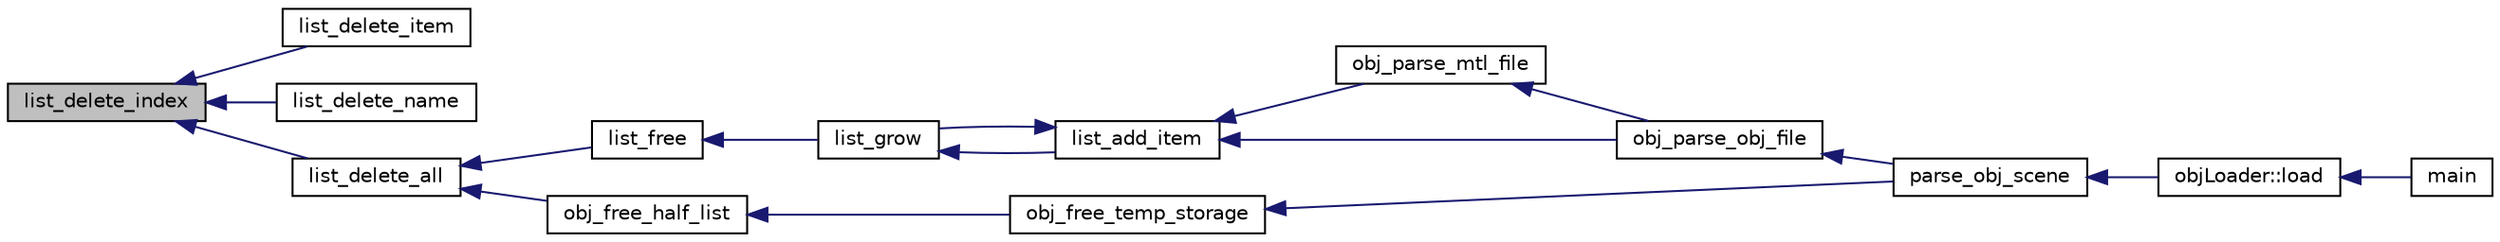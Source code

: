 digraph "list_delete_index"
{
  edge [fontname="Helvetica",fontsize="10",labelfontname="Helvetica",labelfontsize="10"];
  node [fontname="Helvetica",fontsize="10",shape=record];
  rankdir="LR";
  Node1 [label="list_delete_index",height=0.2,width=0.4,color="black", fillcolor="grey75", style="filled" fontcolor="black"];
  Node1 -> Node2 [dir="back",color="midnightblue",fontsize="10",style="solid",fontname="Helvetica"];
  Node2 [label="list_delete_item",height=0.2,width=0.4,color="black", fillcolor="white", style="filled",URL="$_demo_2_loader_2_list_8h.html#ab38171029b668fe85990e7a329adba4d"];
  Node1 -> Node3 [dir="back",color="midnightblue",fontsize="10",style="solid",fontname="Helvetica"];
  Node3 [label="list_delete_name",height=0.2,width=0.4,color="black", fillcolor="white", style="filled",URL="$_demo_2_loader_2_list_8h.html#a95b5b9660bbb85b0c19fd8b853bc960e"];
  Node1 -> Node4 [dir="back",color="midnightblue",fontsize="10",style="solid",fontname="Helvetica"];
  Node4 [label="list_delete_all",height=0.2,width=0.4,color="black", fillcolor="white", style="filled",URL="$_demo_2_loader_2_list_8h.html#aa324cc75820e2e5835b20d58c25afaeb"];
  Node4 -> Node5 [dir="back",color="midnightblue",fontsize="10",style="solid",fontname="Helvetica"];
  Node5 [label="list_free",height=0.2,width=0.4,color="black", fillcolor="white", style="filled",URL="$_demo_2_loader_2_list_8h.html#a71fb06615f2fcabad215b107af43d1c3"];
  Node5 -> Node6 [dir="back",color="midnightblue",fontsize="10",style="solid",fontname="Helvetica"];
  Node6 [label="list_grow",height=0.2,width=0.4,color="black", fillcolor="white", style="filled",URL="$list_8cpp.html#a7b5b2552eb48045e21a9604c352495f3"];
  Node6 -> Node7 [dir="back",color="midnightblue",fontsize="10",style="solid",fontname="Helvetica"];
  Node7 [label="list_add_item",height=0.2,width=0.4,color="black", fillcolor="white", style="filled",URL="$_demo_2_loader_2_list_8h.html#a70152164fde596bd03c6659b1312cad9"];
  Node7 -> Node6 [dir="back",color="midnightblue",fontsize="10",style="solid",fontname="Helvetica"];
  Node7 -> Node8 [dir="back",color="midnightblue",fontsize="10",style="solid",fontname="Helvetica"];
  Node8 [label="obj_parse_mtl_file",height=0.2,width=0.4,color="black", fillcolor="white", style="filled",URL="$obj__parser_8cpp.html#ae4faada8b9f5e14985f494f68e221f5e"];
  Node8 -> Node9 [dir="back",color="midnightblue",fontsize="10",style="solid",fontname="Helvetica"];
  Node9 [label="obj_parse_obj_file",height=0.2,width=0.4,color="black", fillcolor="white", style="filled",URL="$obj__parser_8cpp.html#a8d8a0f7da63815420d8e6fa78bd820d5"];
  Node9 -> Node10 [dir="back",color="midnightblue",fontsize="10",style="solid",fontname="Helvetica"];
  Node10 [label="parse_obj_scene",height=0.2,width=0.4,color="black", fillcolor="white", style="filled",URL="$obj__parser_8h.html#afeb61f62eed9b215b2ce5f452df8efd6"];
  Node10 -> Node11 [dir="back",color="midnightblue",fontsize="10",style="solid",fontname="Helvetica"];
  Node11 [label="objLoader::load",height=0.2,width=0.4,color="black", fillcolor="white", style="filled",URL="$classobj_loader.html#a3dd8724f1e8a00e1e4345087ded8a877"];
  Node11 -> Node12 [dir="back",color="midnightblue",fontsize="10",style="solid",fontname="Helvetica"];
  Node12 [label="main",height=0.2,width=0.4,color="black", fillcolor="white", style="filled",URL="$obj_tester_8cpp.html#a3c04138a5bfe5d72780bb7e82a18e627"];
  Node7 -> Node9 [dir="back",color="midnightblue",fontsize="10",style="solid",fontname="Helvetica"];
  Node4 -> Node13 [dir="back",color="midnightblue",fontsize="10",style="solid",fontname="Helvetica"];
  Node13 [label="obj_free_half_list",height=0.2,width=0.4,color="black", fillcolor="white", style="filled",URL="$obj__parser_8cpp.html#aa17836b81c5f61d55b9b29b005f41f51"];
  Node13 -> Node14 [dir="back",color="midnightblue",fontsize="10",style="solid",fontname="Helvetica"];
  Node14 [label="obj_free_temp_storage",height=0.2,width=0.4,color="black", fillcolor="white", style="filled",URL="$obj__parser_8cpp.html#a6a1f3ae18a8488f015fa933f96bbb71e"];
  Node14 -> Node10 [dir="back",color="midnightblue",fontsize="10",style="solid",fontname="Helvetica"];
}
